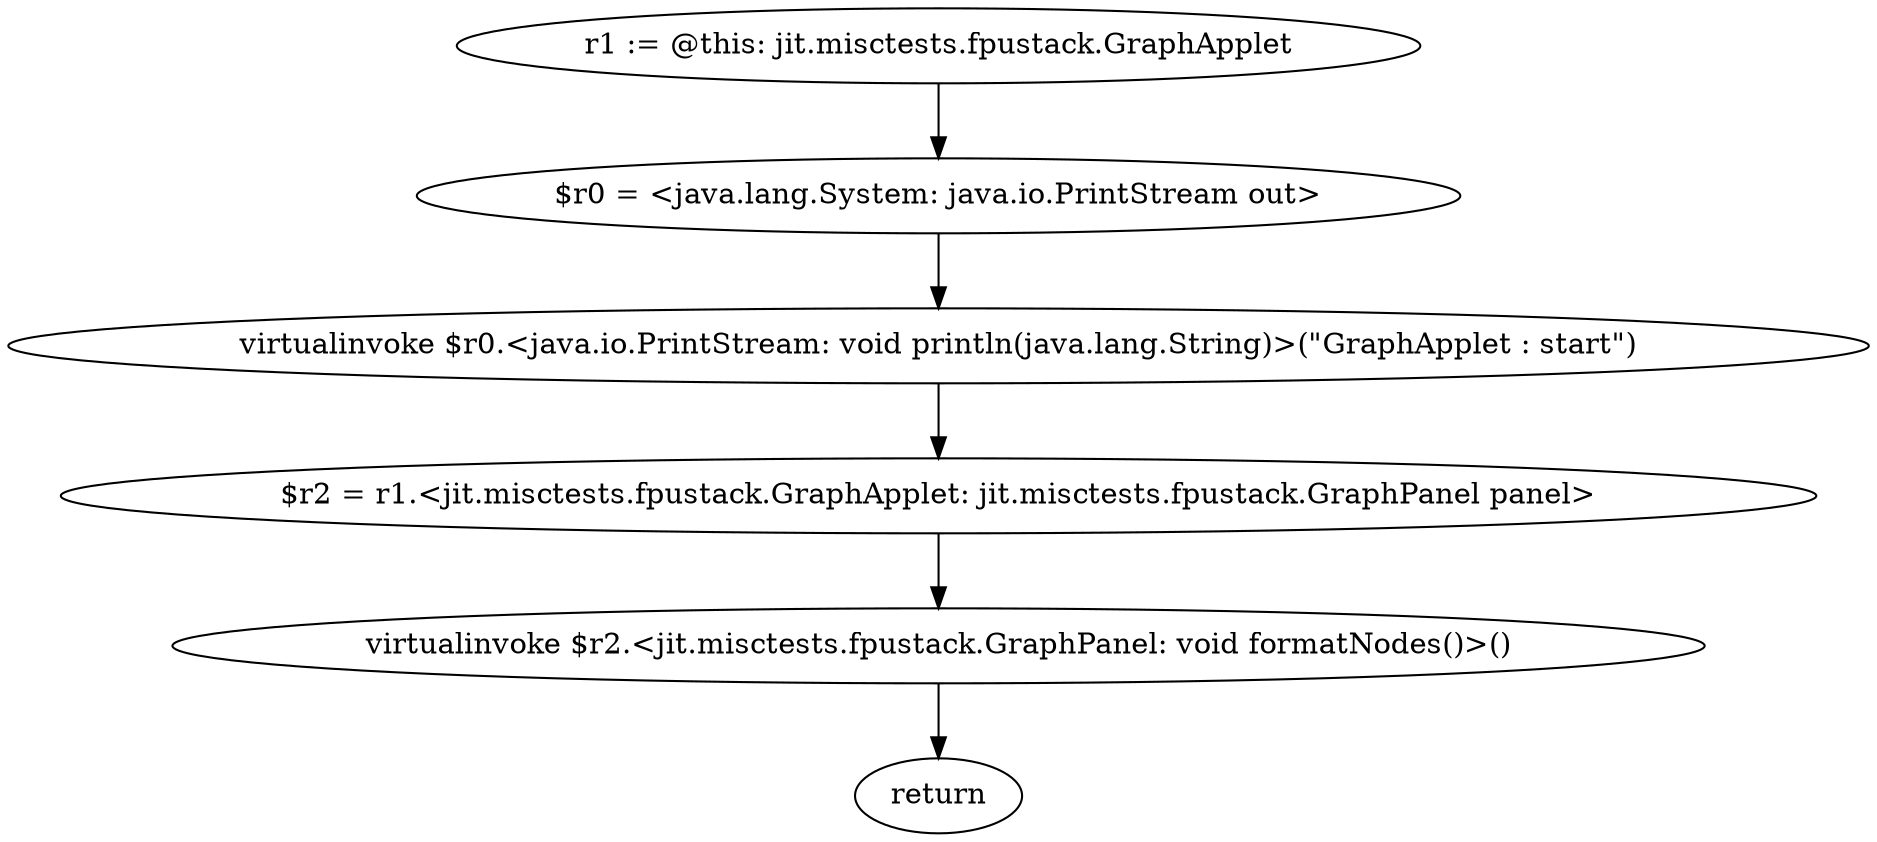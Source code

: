 digraph "unitGraph" {
    "r1 := @this: jit.misctests.fpustack.GraphApplet"
    "$r0 = <java.lang.System: java.io.PrintStream out>"
    "virtualinvoke $r0.<java.io.PrintStream: void println(java.lang.String)>(\"GraphApplet : start\")"
    "$r2 = r1.<jit.misctests.fpustack.GraphApplet: jit.misctests.fpustack.GraphPanel panel>"
    "virtualinvoke $r2.<jit.misctests.fpustack.GraphPanel: void formatNodes()>()"
    "return"
    "r1 := @this: jit.misctests.fpustack.GraphApplet"->"$r0 = <java.lang.System: java.io.PrintStream out>";
    "$r0 = <java.lang.System: java.io.PrintStream out>"->"virtualinvoke $r0.<java.io.PrintStream: void println(java.lang.String)>(\"GraphApplet : start\")";
    "virtualinvoke $r0.<java.io.PrintStream: void println(java.lang.String)>(\"GraphApplet : start\")"->"$r2 = r1.<jit.misctests.fpustack.GraphApplet: jit.misctests.fpustack.GraphPanel panel>";
    "$r2 = r1.<jit.misctests.fpustack.GraphApplet: jit.misctests.fpustack.GraphPanel panel>"->"virtualinvoke $r2.<jit.misctests.fpustack.GraphPanel: void formatNodes()>()";
    "virtualinvoke $r2.<jit.misctests.fpustack.GraphPanel: void formatNodes()>()"->"return";
}
